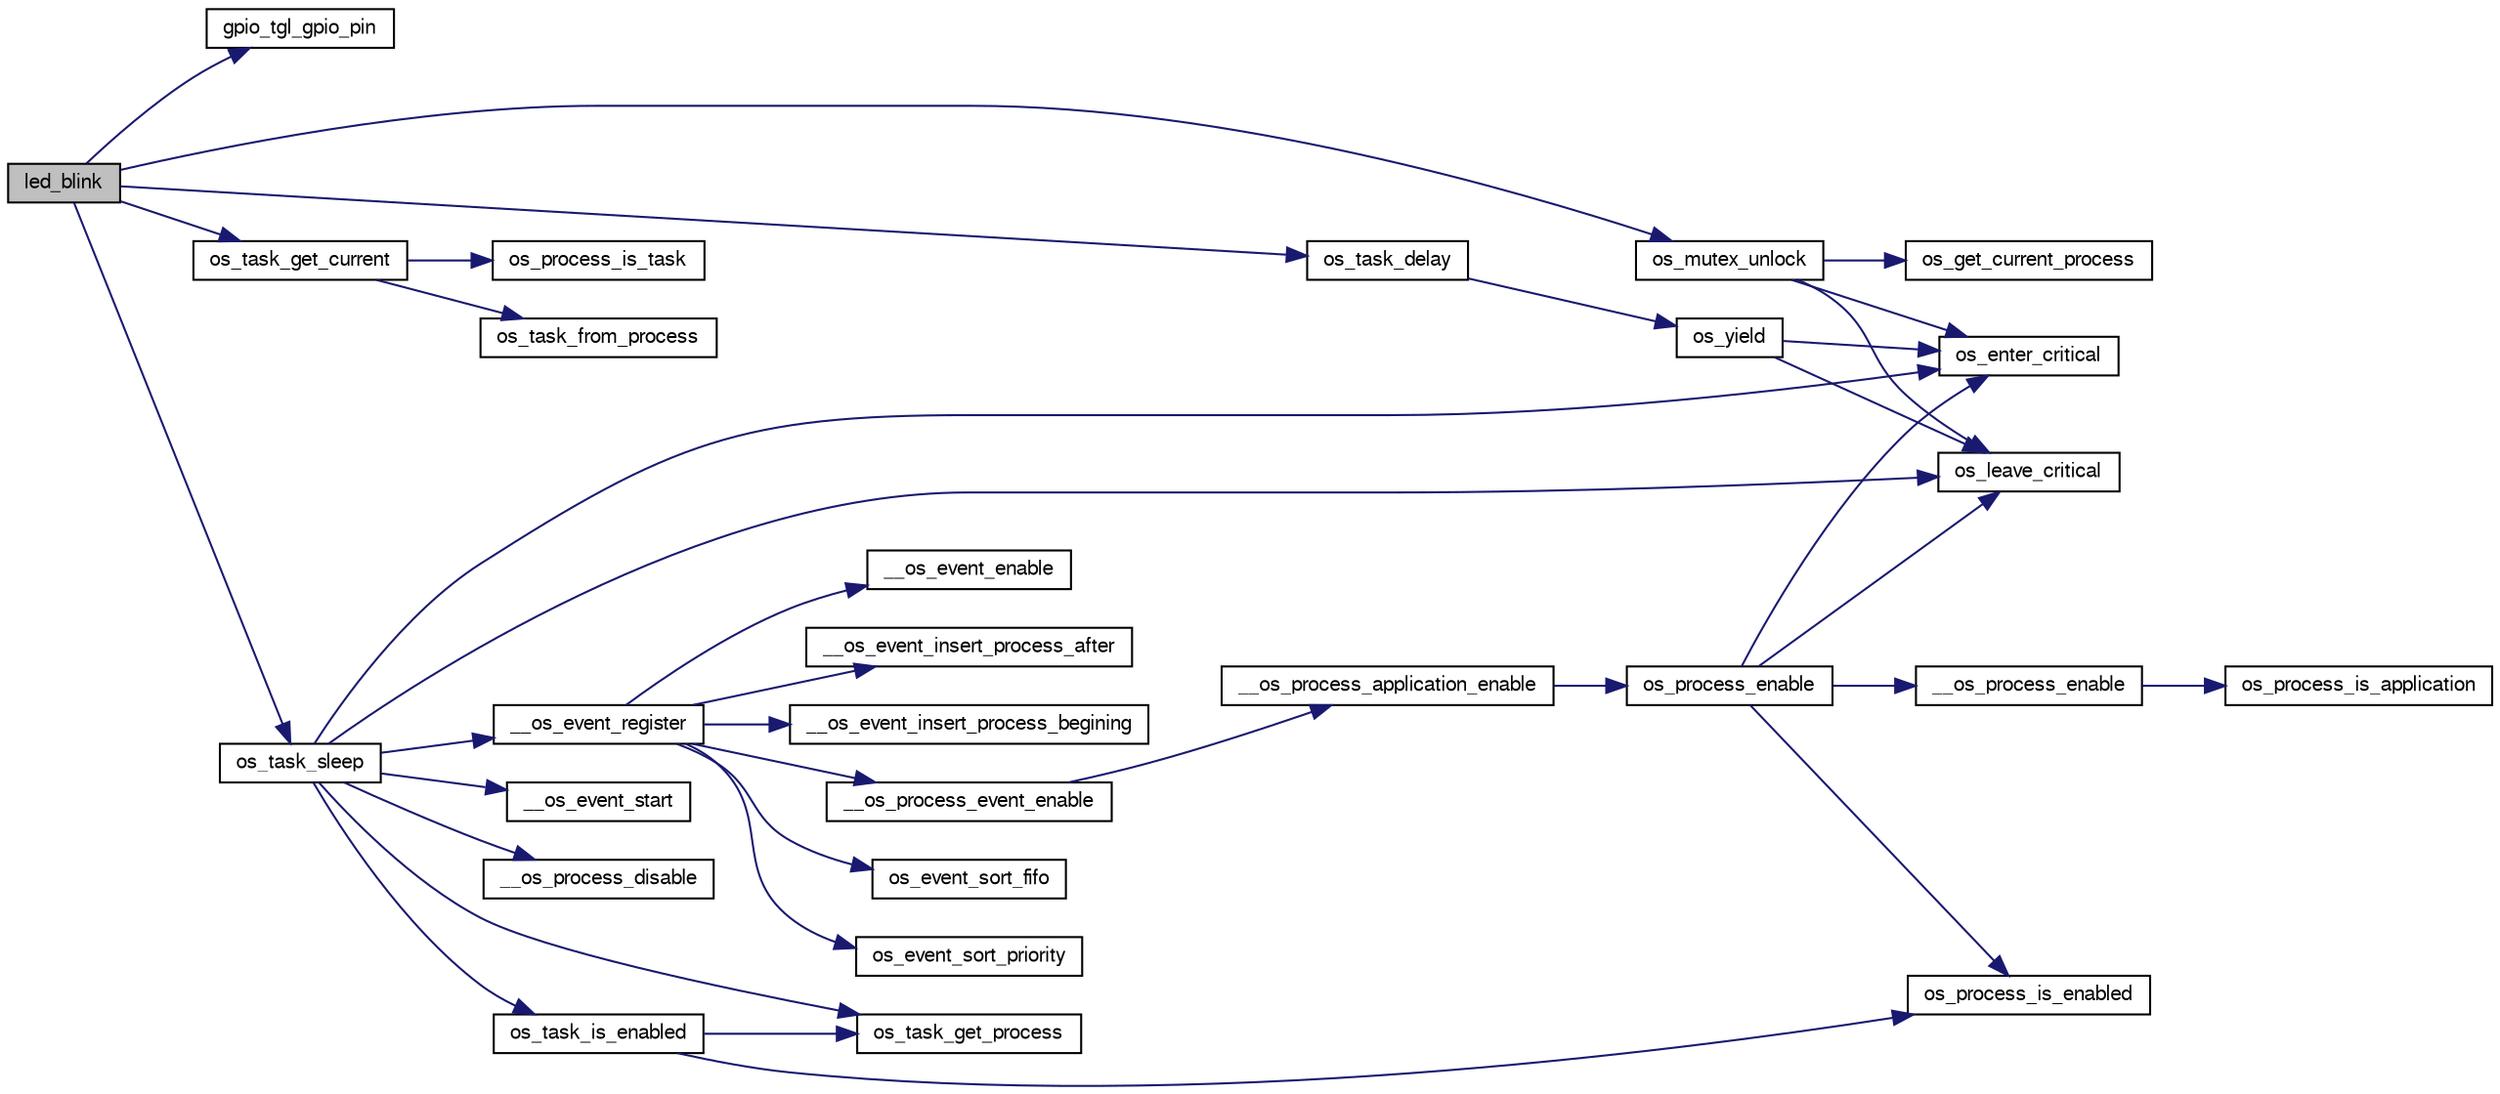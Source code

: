 digraph G
{
  edge [fontname="FreeSans",fontsize="10",labelfontname="FreeSans",labelfontsize="10"];
  node [fontname="FreeSans",fontsize="10",shape=record];
  rankdir=LR;
  Node1 [label="led_blink",height=0.2,width=0.4,color="black", fillcolor="grey75", style="filled" fontcolor="black"];
  Node1 -> Node2 [color="midnightblue",fontsize="10",style="solid",fontname="FreeSans"];
  Node2 [label="gpio_tgl_gpio_pin",height=0.2,width=0.4,color="black", fillcolor="white", style="filled",URL="$group__group__avr32__drivers__gpio.html#ga559c1966b17539fb6f2e6f88ceb52d0f",tooltip="Toggles a GPIO pin."];
  Node1 -> Node3 [color="midnightblue",fontsize="10",style="solid",fontname="FreeSans"];
  Node3 [label="os_mutex_unlock",height=0.2,width=0.4,color="black", fillcolor="white", style="filled",URL="$group__group__os__public__api.html#gae0b7d1afa98b5e274904593806677667",tooltip="Un-lock a mutex."];
  Node3 -> Node4 [color="midnightblue",fontsize="10",style="solid",fontname="FreeSans"];
  Node4 [label="os_enter_critical",height=0.2,width=0.4,color="black", fillcolor="white", style="filled",URL="$group__os__port__group.html#ga8c5be06e8a791ac257e372d19a41e527",tooltip="Start of a critical code region. Preemptive context switches cannot occur when in a critical region..."];
  Node3 -> Node5 [color="midnightblue",fontsize="10",style="solid",fontname="FreeSans"];
  Node5 [label="os_get_current_process",height=0.2,width=0.4,color="black", fillcolor="white", style="filled",URL="$os__core_8c.html#a032d6f1843bb998a4162c8798bfb23d3",tooltip="Get the current process."];
  Node3 -> Node6 [color="midnightblue",fontsize="10",style="solid",fontname="FreeSans"];
  Node6 [label="os_leave_critical",height=0.2,width=0.4,color="black", fillcolor="white", style="filled",URL="$group__os__port__group.html#ga1ed5e871f1b9707aafedd8f97d9d6524",tooltip="Exit a critical code region. ."];
  Node1 -> Node7 [color="midnightblue",fontsize="10",style="solid",fontname="FreeSans"];
  Node7 [label="os_task_delay",height=0.2,width=0.4,color="black", fillcolor="white", style="filled",URL="$group__group__os__public__api.html#ga0263de3d6f2a393b05cff092ef6038b3",tooltip="Block the execution of a task until a number of ticks have passed.CONFIG_OS_TICK_HZ can be used to es..."];
  Node7 -> Node8 [color="midnightblue",fontsize="10",style="solid",fontname="FreeSans"];
  Node8 [label="os_yield",height=0.2,width=0.4,color="black", fillcolor="white", style="filled",URL="$group__group__os__public__api.html#ga02d2fa79b4b720c7906a7262740db686",tooltip="Call the scheduler to switch to a new task that is ready to run. This function is useful for cooperat..."];
  Node8 -> Node4 [color="midnightblue",fontsize="10",style="solid",fontname="FreeSans"];
  Node8 -> Node6 [color="midnightblue",fontsize="10",style="solid",fontname="FreeSans"];
  Node1 -> Node9 [color="midnightblue",fontsize="10",style="solid",fontname="FreeSans"];
  Node9 [label="os_task_get_current",height=0.2,width=0.4,color="black", fillcolor="white", style="filled",URL="$group__group__os__public__api.html#ga2b912496ac881b95be87fbc600b22f26",tooltip="Get the current running task."];
  Node9 -> Node10 [color="midnightblue",fontsize="10",style="solid",fontname="FreeSans"];
  Node10 [label="os_process_is_task",height=0.2,width=0.4,color="black", fillcolor="white", style="filled",URL="$group__group__os__public__api.html#gadbb9c0f37340b0dc1dbf2f169e45ab47",tooltip="Check if a process is a task."];
  Node9 -> Node11 [color="midnightblue",fontsize="10",style="solid",fontname="FreeSans"];
  Node11 [label="os_task_from_process",height=0.2,width=0.4,color="black", fillcolor="white", style="filled",URL="$group__group__os__public__api.html#ga722e3717a8528f5f5e7cec1c28c9c436",tooltip="Get the task associated with a process."];
  Node1 -> Node12 [color="midnightblue",fontsize="10",style="solid",fontname="FreeSans"];
  Node12 [label="os_task_sleep",height=0.2,width=0.4,color="black", fillcolor="white", style="filled",URL="$group__group__os__public__api.html#gad4b495c8eb823347d1f1e5f66515404c",tooltip="Send the task to sleep and wake it up uppon a specific event."];
  Node12 -> Node13 [color="midnightblue",fontsize="10",style="solid",fontname="FreeSans"];
  Node13 [label="__os_event_register",height=0.2,width=0.4,color="black", fillcolor="white", style="filled",URL="$group__group__os__internal__api.html#ga3d05056fe28a7e3b0fa74744187a095c",tooltip="Associate a process with an event and enable the event."];
  Node13 -> Node14 [color="midnightblue",fontsize="10",style="solid",fontname="FreeSans"];
  Node14 [label="__os_event_enable",height=0.2,width=0.4,color="black", fillcolor="white", style="filled",URL="$os__event_8c.html#a2cd3cdd8d41d49a73f196284967e925d"];
  Node13 -> Node15 [color="midnightblue",fontsize="10",style="solid",fontname="FreeSans"];
  Node15 [label="__os_event_insert_process_after",height=0.2,width=0.4,color="black", fillcolor="white", style="filled",URL="$os__event_8c.html#ad472ff71aac0d31e2d8235f5bcdd8b1e"];
  Node13 -> Node16 [color="midnightblue",fontsize="10",style="solid",fontname="FreeSans"];
  Node16 [label="__os_event_insert_process_begining",height=0.2,width=0.4,color="black", fillcolor="white", style="filled",URL="$os__event_8c.html#a7514e9038c80edf29c1909a5899621d2"];
  Node13 -> Node17 [color="midnightblue",fontsize="10",style="solid",fontname="FreeSans"];
  Node17 [label="__os_process_event_enable",height=0.2,width=0.4,color="black", fillcolor="white", style="filled",URL="$group__group__os__internal__api.html#ga30477cfc382c7e5f54fbc88c1eb1ca0a",tooltip="Enable the event process If the event process is enabled, the application process will be disabled as..."];
  Node17 -> Node18 [color="midnightblue",fontsize="10",style="solid",fontname="FreeSans"];
  Node18 [label="__os_process_application_enable",height=0.2,width=0.4,color="black", fillcolor="white", style="filled",URL="$group__group__os__internal__api.html#gae5be3214104fb39d793100cca34689b5",tooltip="Enable the application process."];
  Node18 -> Node19 [color="midnightblue",fontsize="10",style="solid",fontname="FreeSans"];
  Node19 [label="os_process_enable",height=0.2,width=0.4,color="black", fillcolor="white", style="filled",URL="$group__group__os__public__api.html#gae0e13a019be1d8bfa29bae998ad20def",tooltip="Enable the execution a process."];
  Node19 -> Node20 [color="midnightblue",fontsize="10",style="solid",fontname="FreeSans"];
  Node20 [label="__os_process_enable",height=0.2,width=0.4,color="black", fillcolor="white", style="filled",URL="$group__group__os__internal__api.html#gadbbc7ac6ede447e46f3abd0b43cf7279"];
  Node20 -> Node21 [color="midnightblue",fontsize="10",style="solid",fontname="FreeSans"];
  Node21 [label="os_process_is_application",height=0.2,width=0.4,color="black", fillcolor="white", style="filled",URL="$group__group__os__public__api.html#gaa2a70f2f4c0f8d7ebbb5589b2c5bce7f",tooltip="Check if a process is the application process."];
  Node19 -> Node4 [color="midnightblue",fontsize="10",style="solid",fontname="FreeSans"];
  Node19 -> Node6 [color="midnightblue",fontsize="10",style="solid",fontname="FreeSans"];
  Node19 -> Node22 [color="midnightblue",fontsize="10",style="solid",fontname="FreeSans"];
  Node22 [label="os_process_is_enabled",height=0.2,width=0.4,color="black", fillcolor="white", style="filled",URL="$group__group__os__public__api.html#gaa0ef4301dd6970eb16d4afd6f66e5f67",tooltip="Check wether a process is enabled or not."];
  Node13 -> Node23 [color="midnightblue",fontsize="10",style="solid",fontname="FreeSans"];
  Node23 [label="os_event_sort_fifo",height=0.2,width=0.4,color="black", fillcolor="white", style="filled",URL="$os__event_8c.html#ab4924ab5d916bedeebb72bd38741fdd7",tooltip="Helper function used to define the order of a new process added to an event. This function will add t..."];
  Node13 -> Node24 [color="midnightblue",fontsize="10",style="solid",fontname="FreeSans"];
  Node24 [label="os_event_sort_priority",height=0.2,width=0.4,color="black", fillcolor="white", style="filled",URL="$os__event_8c.html#a5acf0657bc7fdd03d7e2a10e0d66857a",tooltip="Helper function used to define the order of a new process added to an event. This function will add t..."];
  Node12 -> Node25 [color="midnightblue",fontsize="10",style="solid",fontname="FreeSans"];
  Node25 [label="__os_event_start",height=0.2,width=0.4,color="black", fillcolor="white", style="filled",URL="$os__event_8c.html#aa78431dfe3d5225cf757cce6afb47d94"];
  Node12 -> Node26 [color="midnightblue",fontsize="10",style="solid",fontname="FreeSans"];
  Node26 [label="__os_process_disable",height=0.2,width=0.4,color="black", fillcolor="white", style="filled",URL="$group__group__os__internal__api.html#ga8b77e662e12b6ec1437ac678246f4441"];
  Node12 -> Node4 [color="midnightblue",fontsize="10",style="solid",fontname="FreeSans"];
  Node12 -> Node6 [color="midnightblue",fontsize="10",style="solid",fontname="FreeSans"];
  Node12 -> Node27 [color="midnightblue",fontsize="10",style="solid",fontname="FreeSans"];
  Node27 [label="os_task_get_process",height=0.2,width=0.4,color="black", fillcolor="white", style="filled",URL="$group__group__os__public__api.html#gac7e44f93fb27ec80a0319b3cbc830c9a",tooltip="Get the task process."];
  Node12 -> Node28 [color="midnightblue",fontsize="10",style="solid",fontname="FreeSans"];
  Node28 [label="os_task_is_enabled",height=0.2,width=0.4,color="black", fillcolor="white", style="filled",URL="$group__group__os__public__api.html#ga598f01e16df2725f534828f57cf679c9",tooltip="Check wether a task is enabled or not."];
  Node28 -> Node22 [color="midnightblue",fontsize="10",style="solid",fontname="FreeSans"];
  Node28 -> Node27 [color="midnightblue",fontsize="10",style="solid",fontname="FreeSans"];
}
